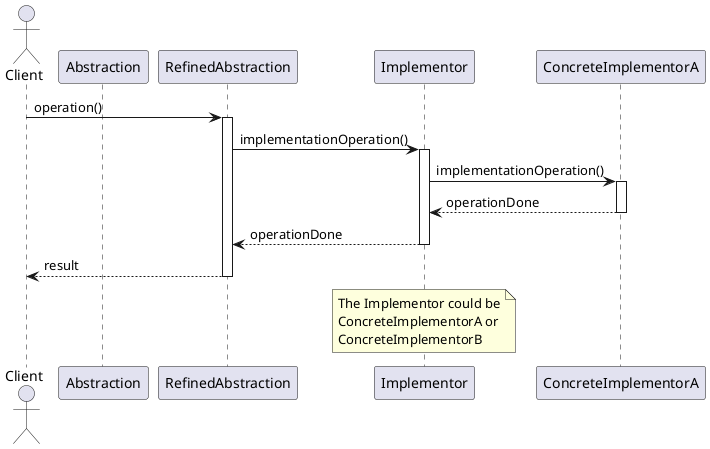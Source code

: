 @startuml BridgePatternSequenceDiagram

actor Client
participant "Abstraction" as Abstraction
participant "RefinedAbstraction" as RefinedAbstraction
participant "Implementor" as Implementor
participant "ConcreteImplementorA" as ConcreteImplementorA

Client -> RefinedAbstraction : operation()
activate RefinedAbstraction

RefinedAbstraction -> Implementor : implementationOperation()
activate Implementor

Implementor -> ConcreteImplementorA : implementationOperation()
activate ConcreteImplementorA

ConcreteImplementorA --> Implementor : operationDone
deactivate ConcreteImplementorA

Implementor --> RefinedAbstraction : operationDone
deactivate Implementor

RefinedAbstraction --> Client : result
deactivate RefinedAbstraction

note over Implementor : The Implementor could be\nConcreteImplementorA or\nConcreteImplementorB

@enduml
